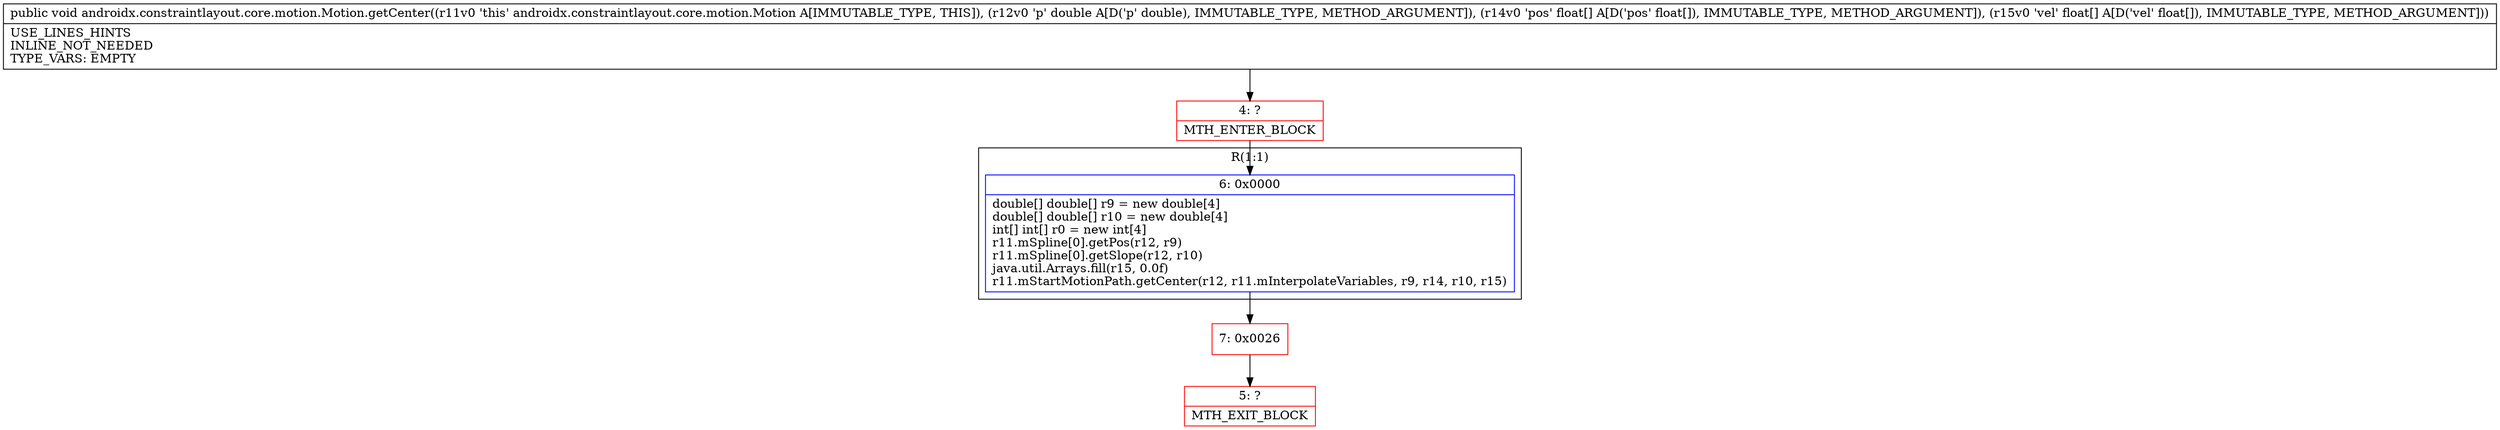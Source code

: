 digraph "CFG forandroidx.constraintlayout.core.motion.Motion.getCenter(D[F[F)V" {
subgraph cluster_Region_49345283 {
label = "R(1:1)";
node [shape=record,color=blue];
Node_6 [shape=record,label="{6\:\ 0x0000|double[] double[] r9 = new double[4]\ldouble[] double[] r10 = new double[4]\lint[] int[] r0 = new int[4]\lr11.mSpline[0].getPos(r12, r9)\lr11.mSpline[0].getSlope(r12, r10)\ljava.util.Arrays.fill(r15, 0.0f)\lr11.mStartMotionPath.getCenter(r12, r11.mInterpolateVariables, r9, r14, r10, r15)\l}"];
}
Node_4 [shape=record,color=red,label="{4\:\ ?|MTH_ENTER_BLOCK\l}"];
Node_7 [shape=record,color=red,label="{7\:\ 0x0026}"];
Node_5 [shape=record,color=red,label="{5\:\ ?|MTH_EXIT_BLOCK\l}"];
MethodNode[shape=record,label="{public void androidx.constraintlayout.core.motion.Motion.getCenter((r11v0 'this' androidx.constraintlayout.core.motion.Motion A[IMMUTABLE_TYPE, THIS]), (r12v0 'p' double A[D('p' double), IMMUTABLE_TYPE, METHOD_ARGUMENT]), (r14v0 'pos' float[] A[D('pos' float[]), IMMUTABLE_TYPE, METHOD_ARGUMENT]), (r15v0 'vel' float[] A[D('vel' float[]), IMMUTABLE_TYPE, METHOD_ARGUMENT]))  | USE_LINES_HINTS\lINLINE_NOT_NEEDED\lTYPE_VARS: EMPTY\l}"];
MethodNode -> Node_4;Node_6 -> Node_7;
Node_4 -> Node_6;
Node_7 -> Node_5;
}

